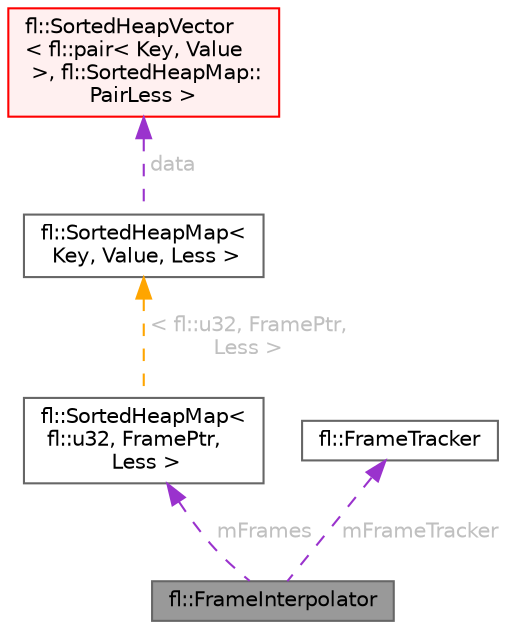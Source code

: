 digraph "fl::FrameInterpolator"
{
 // INTERACTIVE_SVG=YES
 // LATEX_PDF_SIZE
  bgcolor="transparent";
  edge [fontname=Helvetica,fontsize=10,labelfontname=Helvetica,labelfontsize=10];
  node [fontname=Helvetica,fontsize=10,shape=box,height=0.2,width=0.4];
  Node1 [id="Node000001",label="fl::FrameInterpolator",height=0.2,width=0.4,color="gray40", fillcolor="grey60", style="filled", fontcolor="black",tooltip=" "];
  Node2 -> Node1 [id="edge1_Node000001_Node000002",dir="back",color="darkorchid3",style="dashed",tooltip=" ",label=" mFrames",fontcolor="grey" ];
  Node2 [id="Node000002",label="fl::SortedHeapMap\<\l fl::u32, FramePtr,\l Less \>",height=0.2,width=0.4,color="gray40", fillcolor="white", style="filled",URL="$dc/d45/classfl_1_1_sorted_heap_map.html",tooltip=" "];
  Node3 -> Node2 [id="edge2_Node000002_Node000003",dir="back",color="orange",style="dashed",tooltip=" ",label=" \< fl::u32, FramePtr,\l Less \>",fontcolor="grey" ];
  Node3 [id="Node000003",label="fl::SortedHeapMap\<\l Key, Value, Less \>",height=0.2,width=0.4,color="gray40", fillcolor="white", style="filled",URL="$dc/d45/classfl_1_1_sorted_heap_map.html",tooltip=" "];
  Node4 -> Node3 [id="edge3_Node000003_Node000004",dir="back",color="darkorchid3",style="dashed",tooltip=" ",label=" data",fontcolor="grey" ];
  Node4 [id="Node000004",label="fl::SortedHeapVector\l\< fl::pair\< Key, Value\l \>, fl::SortedHeapMap::\lPairLess \>",height=0.2,width=0.4,color="red", fillcolor="#FFF0F0", style="filled",URL="$d0/d5c/classfl_1_1_sorted_heap_vector.html",tooltip=" "];
  Node15 -> Node1 [id="edge4_Node000001_Node000015",dir="back",color="darkorchid3",style="dashed",tooltip=" ",label=" mFrameTracker",fontcolor="grey" ];
  Node15 [id="Node000015",label="fl::FrameTracker",height=0.2,width=0.4,color="gray40", fillcolor="white", style="filled",URL="$d4/da0/classfl_1_1_frame_tracker.html",tooltip=" "];
}
